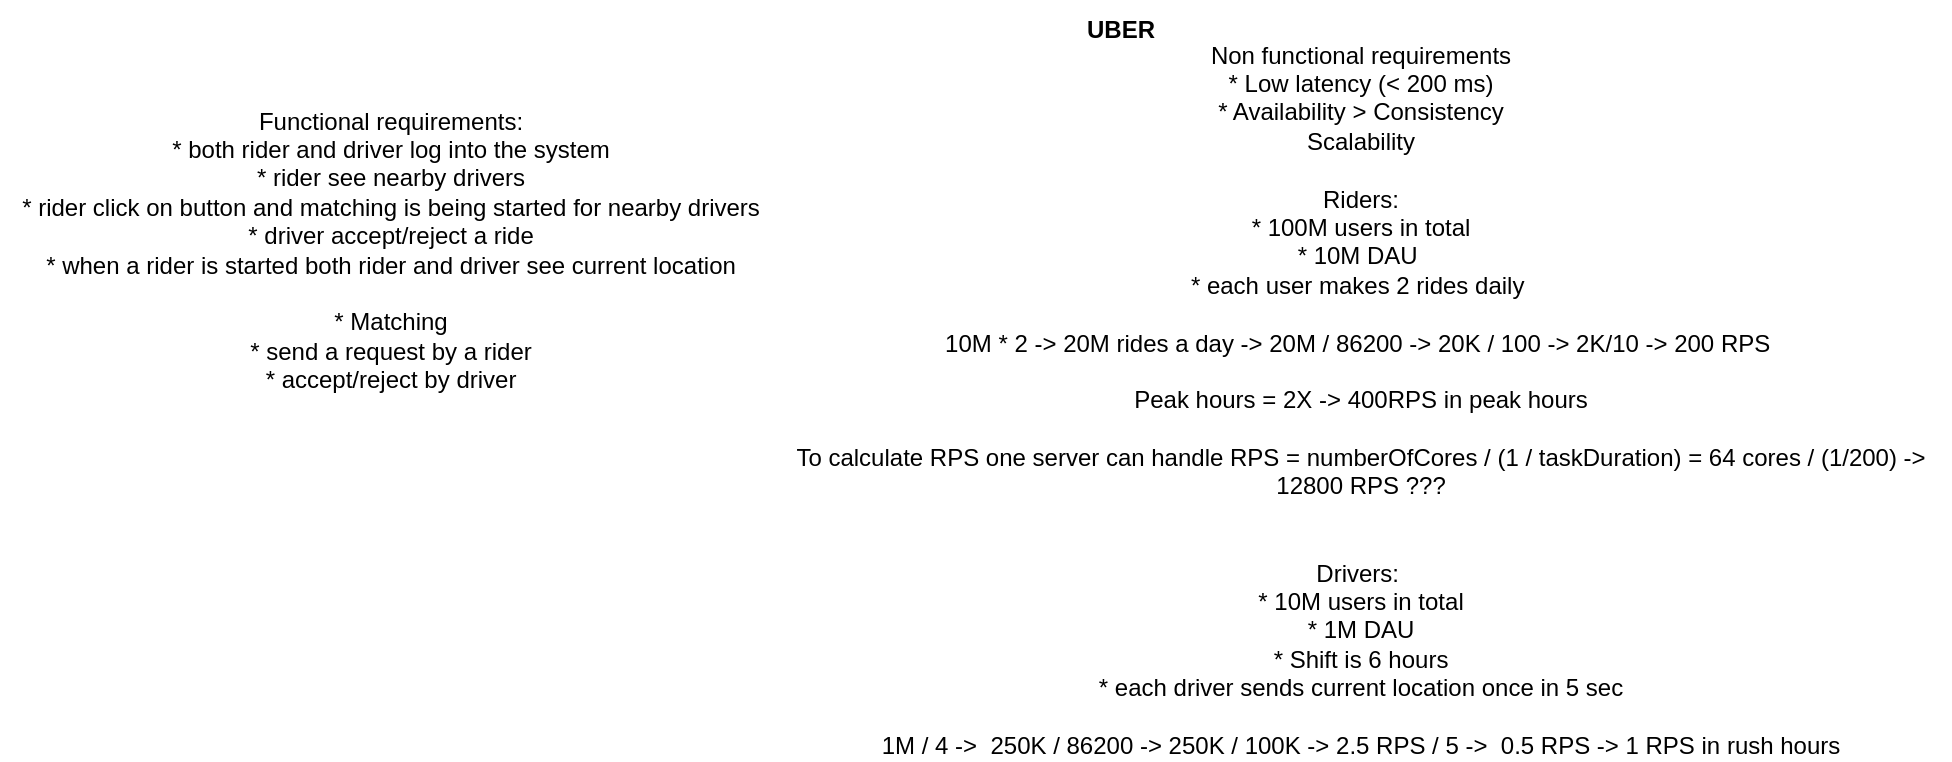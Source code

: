 <mxfile version="21.2.3" type="github">
  <diagram name="Page-1" id="Umyos6cTqy8Y_GRD97wS">
    <mxGraphModel dx="2261" dy="804" grid="1" gridSize="10" guides="1" tooltips="1" connect="1" arrows="1" fold="1" page="1" pageScale="1" pageWidth="827" pageHeight="1169" math="0" shadow="0">
      <root>
        <mxCell id="0" />
        <mxCell id="1" parent="0" />
        <mxCell id="yHd6TG3PewnYxjIQtVdX-1" value="&lt;b&gt;UBER&lt;/b&gt;" style="text;html=1;align=center;verticalAlign=middle;resizable=0;points=[];autosize=1;strokeColor=none;fillColor=none;" vertex="1" parent="1">
          <mxGeometry x="370" y="20" width="60" height="30" as="geometry" />
        </mxCell>
        <mxCell id="yHd6TG3PewnYxjIQtVdX-2" value="Functional requirements:&lt;br&gt;* both rider and driver log into the system&lt;br&gt;* rider see nearby drivers&lt;br&gt;* rider click on button and matching is being started for nearby drivers&lt;br&gt;* driver accept/reject a ride&lt;br&gt;* when a rider is started both rider and driver see current location&lt;br&gt;&lt;br&gt;* Matching&lt;br&gt;* send a request by a rider&lt;br&gt;* accept/reject by driver" style="text;html=1;align=center;verticalAlign=middle;resizable=0;points=[];autosize=1;strokeColor=none;fillColor=none;" vertex="1" parent="1">
          <mxGeometry x="-160" y="70" width="390" height="150" as="geometry" />
        </mxCell>
        <mxCell id="yHd6TG3PewnYxjIQtVdX-3" value="Non functional requirements&lt;br&gt;* Low latency (&amp;lt; 200 ms)&lt;br&gt;* Availability &amp;gt; Consistency&lt;br&gt;Scalability&lt;br&gt;&lt;br&gt;Riders:&lt;br&gt;* 100M users in total&lt;br&gt;* 10M DAU&amp;nbsp;&lt;br&gt;* each user makes 2 rides daily&amp;nbsp;&lt;br&gt;&lt;br&gt;10M * 2 -&amp;gt; 20M rides a day -&amp;gt; 20M / 86200 -&amp;gt; 20K / 100 -&amp;gt; 2K/10 -&amp;gt; 200 RPS&amp;nbsp;&lt;br&gt;&lt;br&gt;Peak hours = 2X -&amp;gt; 400RPS in peak hours&lt;br&gt;&lt;br&gt;To calculate RPS one server can handle RPS = numberOfCores / (1 / taskDuration) = 64 cores / (1/200) -&amp;gt;&lt;br&gt;12800 RPS ???&lt;br&gt;&lt;br&gt;&lt;br&gt;Drivers:&amp;nbsp;&lt;br&gt;* 10M users in total&lt;br&gt;* 1M DAU&lt;br&gt;* Shift is 6 hours&lt;br&gt;* each driver sends current location once in 5 sec&lt;br&gt;&lt;br&gt;1M / 4 -&amp;gt; &amp;nbsp;250K / 86200 -&amp;gt; 250K / 100K -&amp;gt; 2.5 RPS / 5 -&amp;gt; &amp;nbsp;0.5 RPS -&amp;gt; 1 RPS in rush hours" style="text;html=1;align=center;verticalAlign=middle;resizable=0;points=[];autosize=1;strokeColor=none;fillColor=none;" vertex="1" parent="1">
          <mxGeometry x="225" y="40" width="590" height="360" as="geometry" />
        </mxCell>
      </root>
    </mxGraphModel>
  </diagram>
</mxfile>
